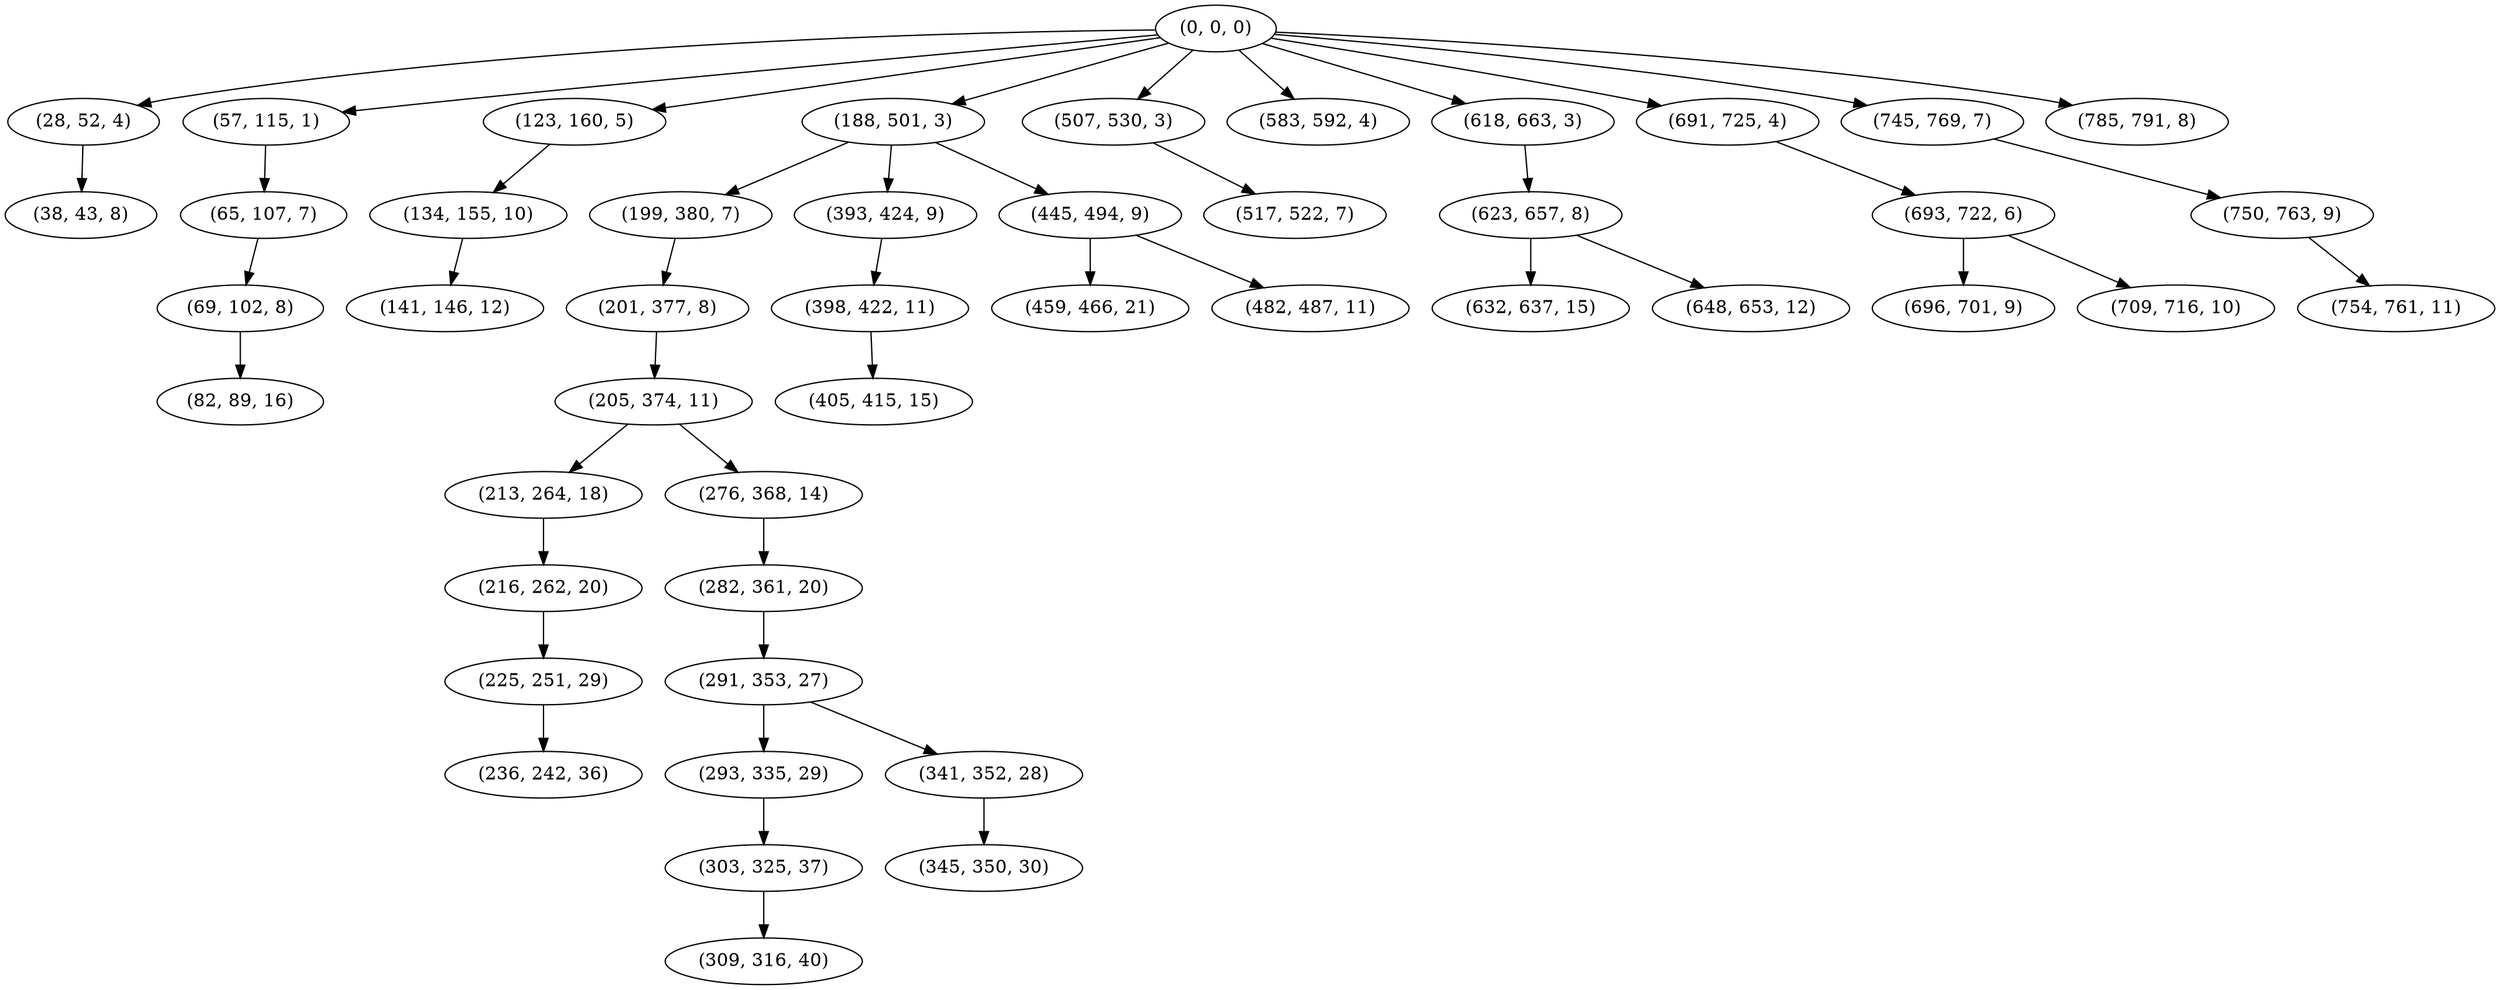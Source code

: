 digraph tree {
    "(0, 0, 0)";
    "(28, 52, 4)";
    "(38, 43, 8)";
    "(57, 115, 1)";
    "(65, 107, 7)";
    "(69, 102, 8)";
    "(82, 89, 16)";
    "(123, 160, 5)";
    "(134, 155, 10)";
    "(141, 146, 12)";
    "(188, 501, 3)";
    "(199, 380, 7)";
    "(201, 377, 8)";
    "(205, 374, 11)";
    "(213, 264, 18)";
    "(216, 262, 20)";
    "(225, 251, 29)";
    "(236, 242, 36)";
    "(276, 368, 14)";
    "(282, 361, 20)";
    "(291, 353, 27)";
    "(293, 335, 29)";
    "(303, 325, 37)";
    "(309, 316, 40)";
    "(341, 352, 28)";
    "(345, 350, 30)";
    "(393, 424, 9)";
    "(398, 422, 11)";
    "(405, 415, 15)";
    "(445, 494, 9)";
    "(459, 466, 21)";
    "(482, 487, 11)";
    "(507, 530, 3)";
    "(517, 522, 7)";
    "(583, 592, 4)";
    "(618, 663, 3)";
    "(623, 657, 8)";
    "(632, 637, 15)";
    "(648, 653, 12)";
    "(691, 725, 4)";
    "(693, 722, 6)";
    "(696, 701, 9)";
    "(709, 716, 10)";
    "(745, 769, 7)";
    "(750, 763, 9)";
    "(754, 761, 11)";
    "(785, 791, 8)";
    "(0, 0, 0)" -> "(28, 52, 4)";
    "(0, 0, 0)" -> "(57, 115, 1)";
    "(0, 0, 0)" -> "(123, 160, 5)";
    "(0, 0, 0)" -> "(188, 501, 3)";
    "(0, 0, 0)" -> "(507, 530, 3)";
    "(0, 0, 0)" -> "(583, 592, 4)";
    "(0, 0, 0)" -> "(618, 663, 3)";
    "(0, 0, 0)" -> "(691, 725, 4)";
    "(0, 0, 0)" -> "(745, 769, 7)";
    "(0, 0, 0)" -> "(785, 791, 8)";
    "(28, 52, 4)" -> "(38, 43, 8)";
    "(57, 115, 1)" -> "(65, 107, 7)";
    "(65, 107, 7)" -> "(69, 102, 8)";
    "(69, 102, 8)" -> "(82, 89, 16)";
    "(123, 160, 5)" -> "(134, 155, 10)";
    "(134, 155, 10)" -> "(141, 146, 12)";
    "(188, 501, 3)" -> "(199, 380, 7)";
    "(188, 501, 3)" -> "(393, 424, 9)";
    "(188, 501, 3)" -> "(445, 494, 9)";
    "(199, 380, 7)" -> "(201, 377, 8)";
    "(201, 377, 8)" -> "(205, 374, 11)";
    "(205, 374, 11)" -> "(213, 264, 18)";
    "(205, 374, 11)" -> "(276, 368, 14)";
    "(213, 264, 18)" -> "(216, 262, 20)";
    "(216, 262, 20)" -> "(225, 251, 29)";
    "(225, 251, 29)" -> "(236, 242, 36)";
    "(276, 368, 14)" -> "(282, 361, 20)";
    "(282, 361, 20)" -> "(291, 353, 27)";
    "(291, 353, 27)" -> "(293, 335, 29)";
    "(291, 353, 27)" -> "(341, 352, 28)";
    "(293, 335, 29)" -> "(303, 325, 37)";
    "(303, 325, 37)" -> "(309, 316, 40)";
    "(341, 352, 28)" -> "(345, 350, 30)";
    "(393, 424, 9)" -> "(398, 422, 11)";
    "(398, 422, 11)" -> "(405, 415, 15)";
    "(445, 494, 9)" -> "(459, 466, 21)";
    "(445, 494, 9)" -> "(482, 487, 11)";
    "(507, 530, 3)" -> "(517, 522, 7)";
    "(618, 663, 3)" -> "(623, 657, 8)";
    "(623, 657, 8)" -> "(632, 637, 15)";
    "(623, 657, 8)" -> "(648, 653, 12)";
    "(691, 725, 4)" -> "(693, 722, 6)";
    "(693, 722, 6)" -> "(696, 701, 9)";
    "(693, 722, 6)" -> "(709, 716, 10)";
    "(745, 769, 7)" -> "(750, 763, 9)";
    "(750, 763, 9)" -> "(754, 761, 11)";
}

